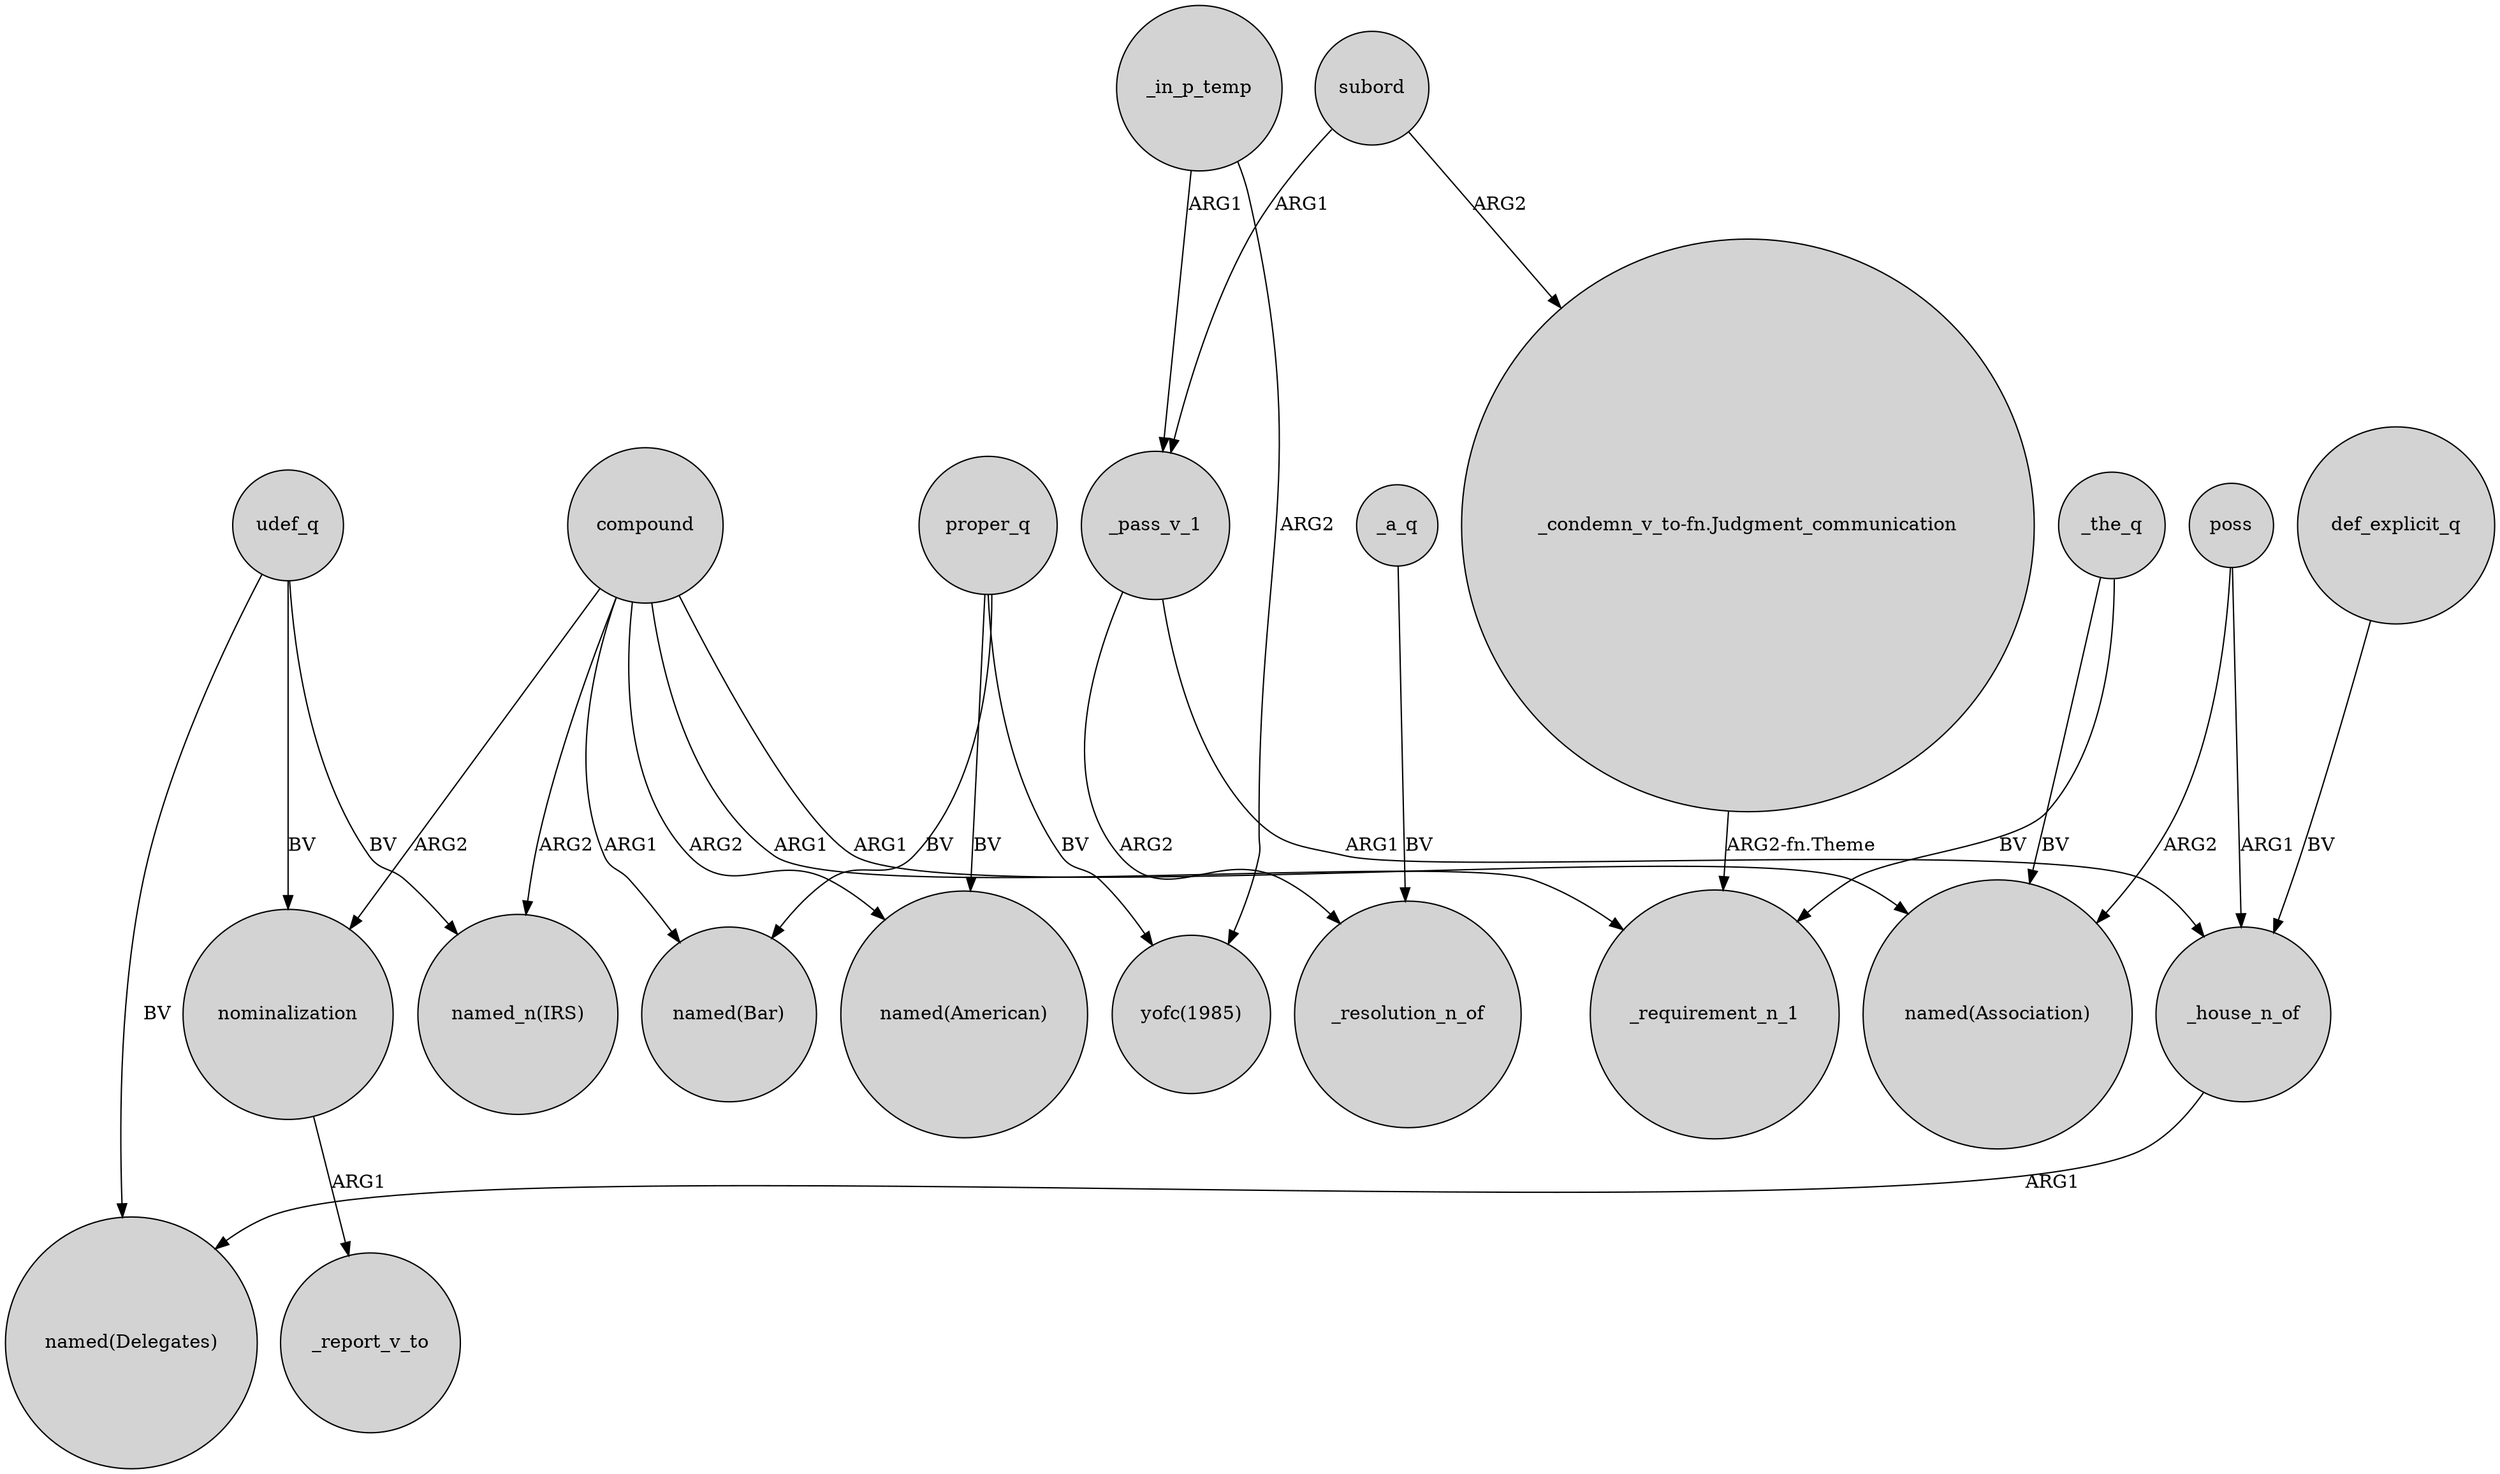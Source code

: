 digraph {
	node [shape=circle style=filled]
	_house_n_of -> "named(Delegates)" [label=ARG1]
	compound -> "named(Bar)" [label=ARG1]
	proper_q -> "named(American)" [label=BV]
	_pass_v_1 -> _house_n_of [label=ARG1]
	subord -> _pass_v_1 [label=ARG1]
	poss -> _house_n_of [label=ARG1]
	subord -> "_condemn_v_to-fn.Judgment_communication" [label=ARG2]
	compound -> nominalization [label=ARG2]
	nominalization -> _report_v_to [label=ARG1]
	compound -> "named(American)" [label=ARG2]
	udef_q -> "named(Delegates)" [label=BV]
	_pass_v_1 -> _resolution_n_of [label=ARG2]
	poss -> "named(Association)" [label=ARG2]
	proper_q -> "named(Bar)" [label=BV]
	_in_p_temp -> "yofc(1985)" [label=ARG2]
	udef_q -> nominalization [label=BV]
	compound -> "named_n(IRS)" [label=ARG2]
	proper_q -> "yofc(1985)" [label=BV]
	compound -> _requirement_n_1 [label=ARG1]
	"_condemn_v_to-fn.Judgment_communication" -> _requirement_n_1 [label="ARG2-fn.Theme"]
	_the_q -> "named(Association)" [label=BV]
	udef_q -> "named_n(IRS)" [label=BV]
	compound -> "named(Association)" [label=ARG1]
	_a_q -> _resolution_n_of [label=BV]
	_in_p_temp -> _pass_v_1 [label=ARG1]
	def_explicit_q -> _house_n_of [label=BV]
	_the_q -> _requirement_n_1 [label=BV]
}
